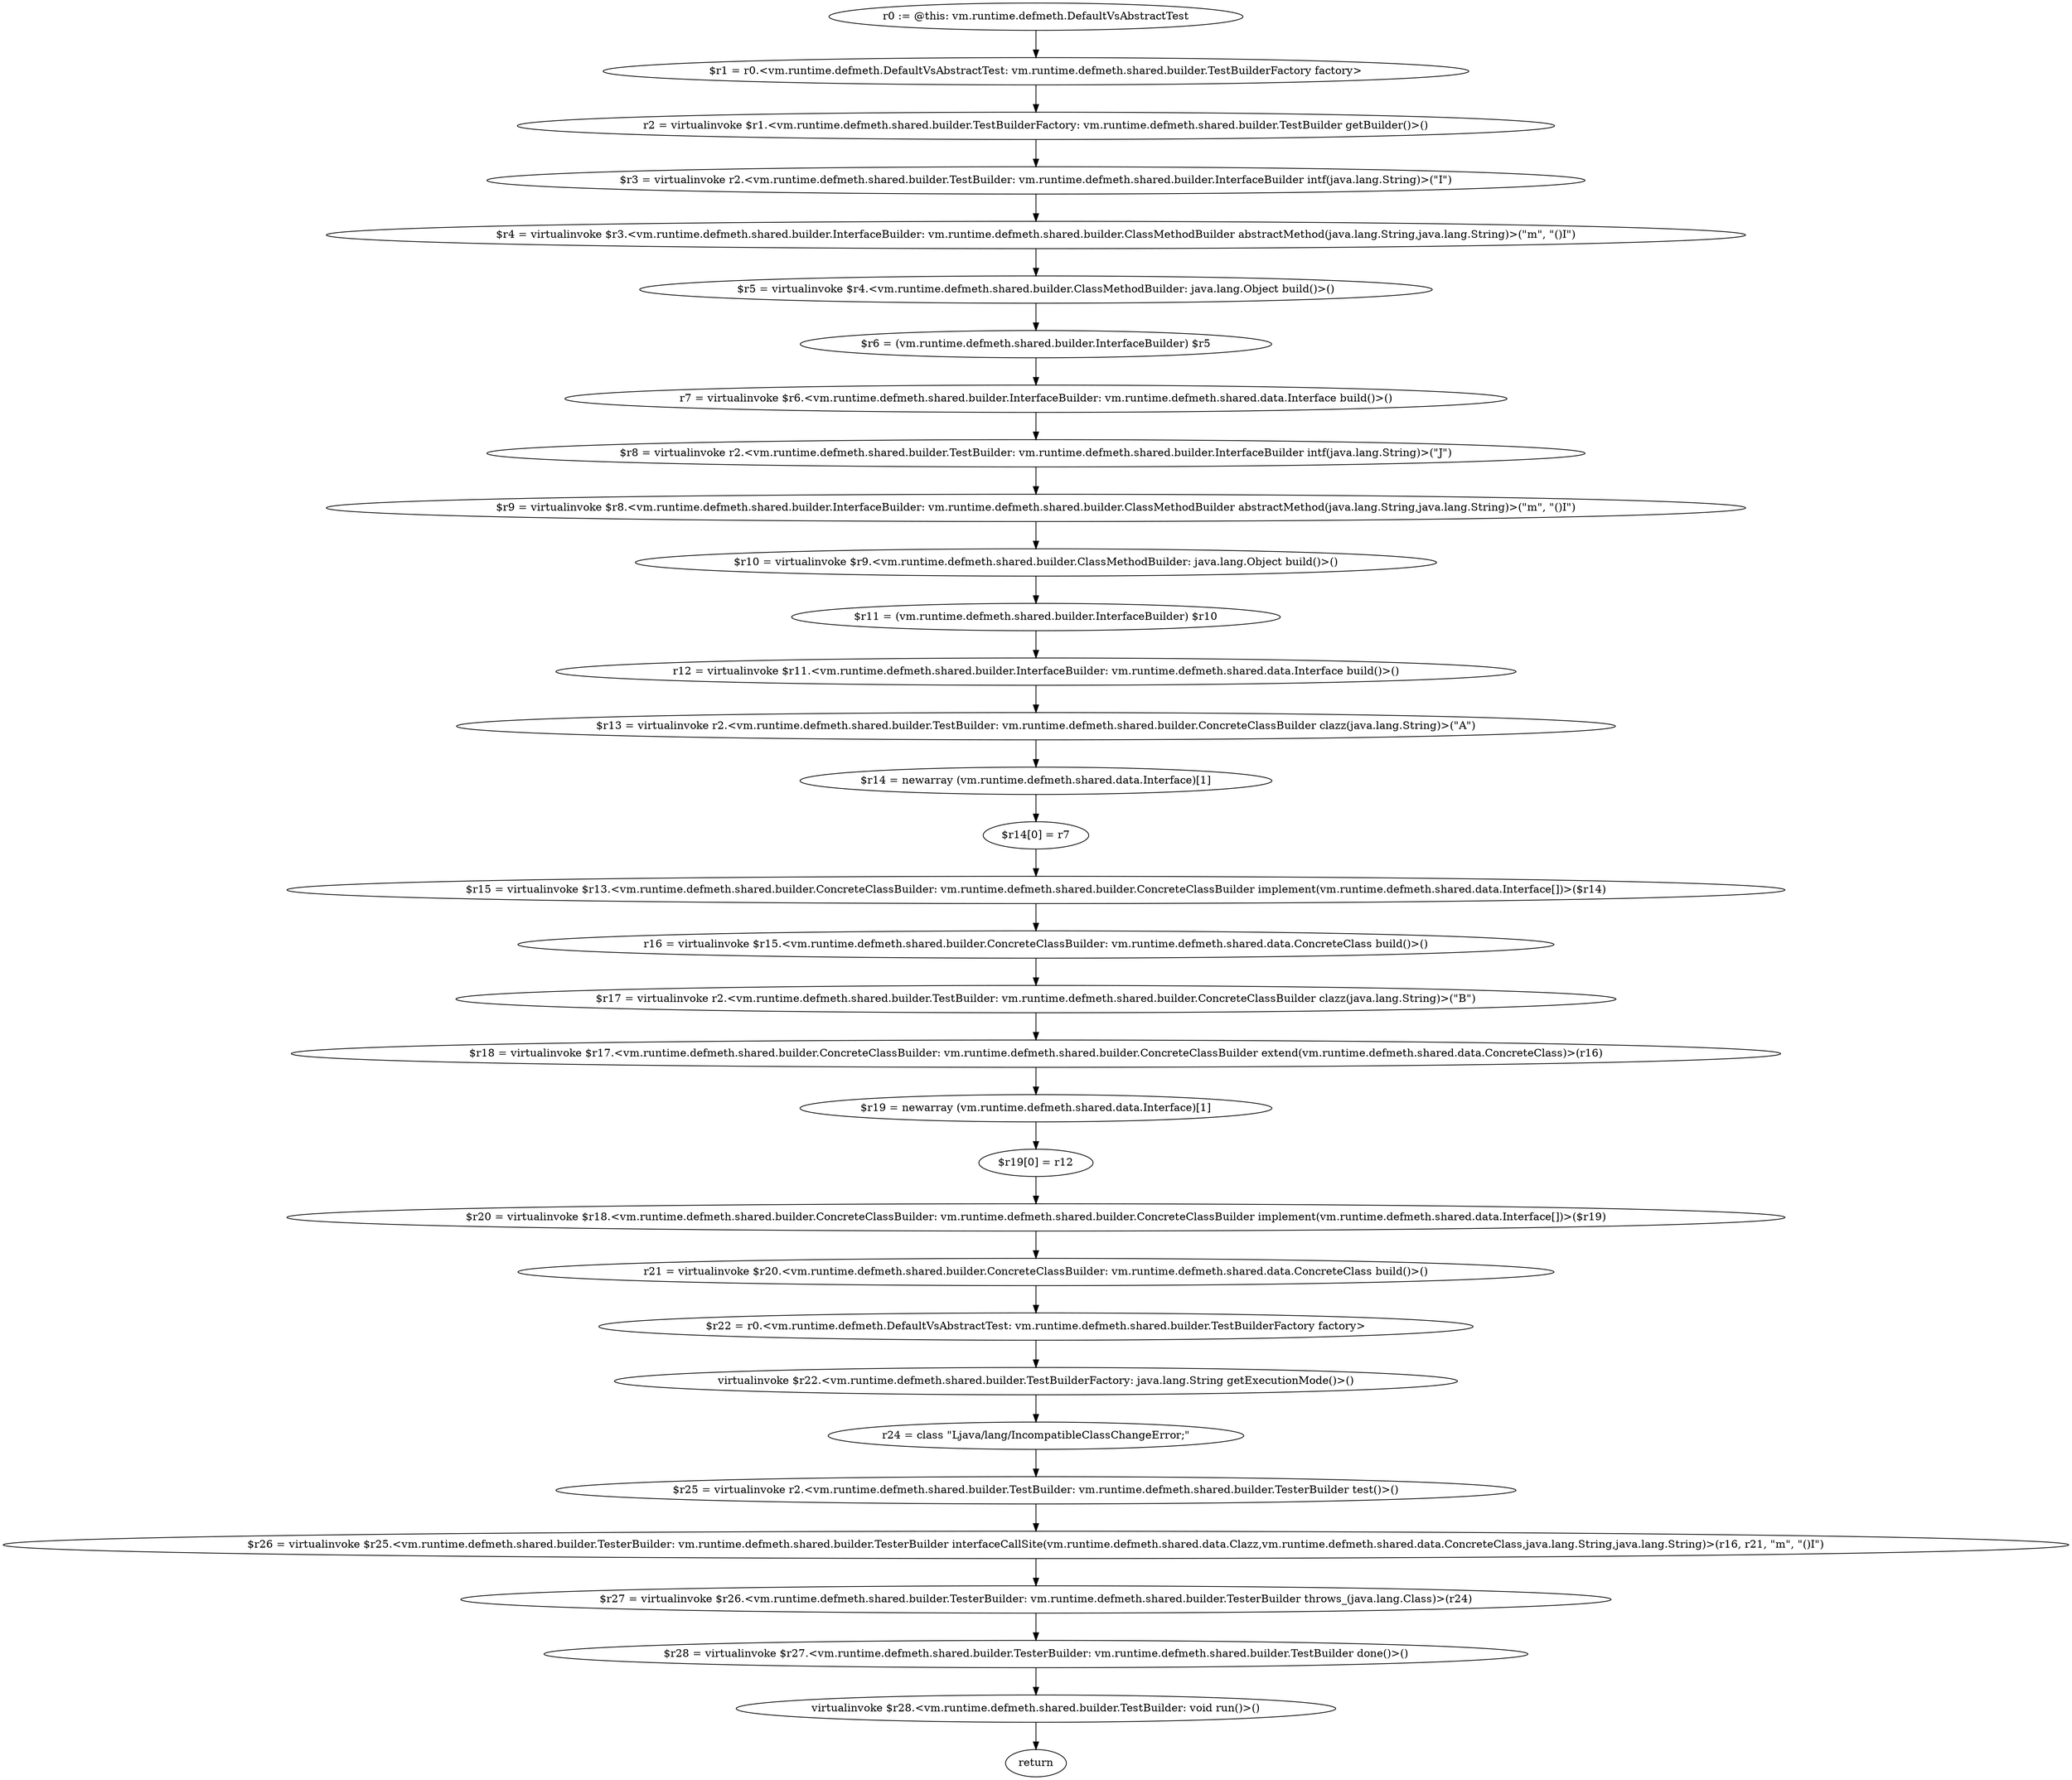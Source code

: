 digraph "unitGraph" {
    "r0 := @this: vm.runtime.defmeth.DefaultVsAbstractTest"
    "$r1 = r0.<vm.runtime.defmeth.DefaultVsAbstractTest: vm.runtime.defmeth.shared.builder.TestBuilderFactory factory>"
    "r2 = virtualinvoke $r1.<vm.runtime.defmeth.shared.builder.TestBuilderFactory: vm.runtime.defmeth.shared.builder.TestBuilder getBuilder()>()"
    "$r3 = virtualinvoke r2.<vm.runtime.defmeth.shared.builder.TestBuilder: vm.runtime.defmeth.shared.builder.InterfaceBuilder intf(java.lang.String)>(\"I\")"
    "$r4 = virtualinvoke $r3.<vm.runtime.defmeth.shared.builder.InterfaceBuilder: vm.runtime.defmeth.shared.builder.ClassMethodBuilder abstractMethod(java.lang.String,java.lang.String)>(\"m\", \"()I\")"
    "$r5 = virtualinvoke $r4.<vm.runtime.defmeth.shared.builder.ClassMethodBuilder: java.lang.Object build()>()"
    "$r6 = (vm.runtime.defmeth.shared.builder.InterfaceBuilder) $r5"
    "r7 = virtualinvoke $r6.<vm.runtime.defmeth.shared.builder.InterfaceBuilder: vm.runtime.defmeth.shared.data.Interface build()>()"
    "$r8 = virtualinvoke r2.<vm.runtime.defmeth.shared.builder.TestBuilder: vm.runtime.defmeth.shared.builder.InterfaceBuilder intf(java.lang.String)>(\"J\")"
    "$r9 = virtualinvoke $r8.<vm.runtime.defmeth.shared.builder.InterfaceBuilder: vm.runtime.defmeth.shared.builder.ClassMethodBuilder abstractMethod(java.lang.String,java.lang.String)>(\"m\", \"()I\")"
    "$r10 = virtualinvoke $r9.<vm.runtime.defmeth.shared.builder.ClassMethodBuilder: java.lang.Object build()>()"
    "$r11 = (vm.runtime.defmeth.shared.builder.InterfaceBuilder) $r10"
    "r12 = virtualinvoke $r11.<vm.runtime.defmeth.shared.builder.InterfaceBuilder: vm.runtime.defmeth.shared.data.Interface build()>()"
    "$r13 = virtualinvoke r2.<vm.runtime.defmeth.shared.builder.TestBuilder: vm.runtime.defmeth.shared.builder.ConcreteClassBuilder clazz(java.lang.String)>(\"A\")"
    "$r14 = newarray (vm.runtime.defmeth.shared.data.Interface)[1]"
    "$r14[0] = r7"
    "$r15 = virtualinvoke $r13.<vm.runtime.defmeth.shared.builder.ConcreteClassBuilder: vm.runtime.defmeth.shared.builder.ConcreteClassBuilder implement(vm.runtime.defmeth.shared.data.Interface[])>($r14)"
    "r16 = virtualinvoke $r15.<vm.runtime.defmeth.shared.builder.ConcreteClassBuilder: vm.runtime.defmeth.shared.data.ConcreteClass build()>()"
    "$r17 = virtualinvoke r2.<vm.runtime.defmeth.shared.builder.TestBuilder: vm.runtime.defmeth.shared.builder.ConcreteClassBuilder clazz(java.lang.String)>(\"B\")"
    "$r18 = virtualinvoke $r17.<vm.runtime.defmeth.shared.builder.ConcreteClassBuilder: vm.runtime.defmeth.shared.builder.ConcreteClassBuilder extend(vm.runtime.defmeth.shared.data.ConcreteClass)>(r16)"
    "$r19 = newarray (vm.runtime.defmeth.shared.data.Interface)[1]"
    "$r19[0] = r12"
    "$r20 = virtualinvoke $r18.<vm.runtime.defmeth.shared.builder.ConcreteClassBuilder: vm.runtime.defmeth.shared.builder.ConcreteClassBuilder implement(vm.runtime.defmeth.shared.data.Interface[])>($r19)"
    "r21 = virtualinvoke $r20.<vm.runtime.defmeth.shared.builder.ConcreteClassBuilder: vm.runtime.defmeth.shared.data.ConcreteClass build()>()"
    "$r22 = r0.<vm.runtime.defmeth.DefaultVsAbstractTest: vm.runtime.defmeth.shared.builder.TestBuilderFactory factory>"
    "virtualinvoke $r22.<vm.runtime.defmeth.shared.builder.TestBuilderFactory: java.lang.String getExecutionMode()>()"
    "r24 = class \"Ljava/lang/IncompatibleClassChangeError;\""
    "$r25 = virtualinvoke r2.<vm.runtime.defmeth.shared.builder.TestBuilder: vm.runtime.defmeth.shared.builder.TesterBuilder test()>()"
    "$r26 = virtualinvoke $r25.<vm.runtime.defmeth.shared.builder.TesterBuilder: vm.runtime.defmeth.shared.builder.TesterBuilder interfaceCallSite(vm.runtime.defmeth.shared.data.Clazz,vm.runtime.defmeth.shared.data.ConcreteClass,java.lang.String,java.lang.String)>(r16, r21, \"m\", \"()I\")"
    "$r27 = virtualinvoke $r26.<vm.runtime.defmeth.shared.builder.TesterBuilder: vm.runtime.defmeth.shared.builder.TesterBuilder throws_(java.lang.Class)>(r24)"
    "$r28 = virtualinvoke $r27.<vm.runtime.defmeth.shared.builder.TesterBuilder: vm.runtime.defmeth.shared.builder.TestBuilder done()>()"
    "virtualinvoke $r28.<vm.runtime.defmeth.shared.builder.TestBuilder: void run()>()"
    "return"
    "r0 := @this: vm.runtime.defmeth.DefaultVsAbstractTest"->"$r1 = r0.<vm.runtime.defmeth.DefaultVsAbstractTest: vm.runtime.defmeth.shared.builder.TestBuilderFactory factory>";
    "$r1 = r0.<vm.runtime.defmeth.DefaultVsAbstractTest: vm.runtime.defmeth.shared.builder.TestBuilderFactory factory>"->"r2 = virtualinvoke $r1.<vm.runtime.defmeth.shared.builder.TestBuilderFactory: vm.runtime.defmeth.shared.builder.TestBuilder getBuilder()>()";
    "r2 = virtualinvoke $r1.<vm.runtime.defmeth.shared.builder.TestBuilderFactory: vm.runtime.defmeth.shared.builder.TestBuilder getBuilder()>()"->"$r3 = virtualinvoke r2.<vm.runtime.defmeth.shared.builder.TestBuilder: vm.runtime.defmeth.shared.builder.InterfaceBuilder intf(java.lang.String)>(\"I\")";
    "$r3 = virtualinvoke r2.<vm.runtime.defmeth.shared.builder.TestBuilder: vm.runtime.defmeth.shared.builder.InterfaceBuilder intf(java.lang.String)>(\"I\")"->"$r4 = virtualinvoke $r3.<vm.runtime.defmeth.shared.builder.InterfaceBuilder: vm.runtime.defmeth.shared.builder.ClassMethodBuilder abstractMethod(java.lang.String,java.lang.String)>(\"m\", \"()I\")";
    "$r4 = virtualinvoke $r3.<vm.runtime.defmeth.shared.builder.InterfaceBuilder: vm.runtime.defmeth.shared.builder.ClassMethodBuilder abstractMethod(java.lang.String,java.lang.String)>(\"m\", \"()I\")"->"$r5 = virtualinvoke $r4.<vm.runtime.defmeth.shared.builder.ClassMethodBuilder: java.lang.Object build()>()";
    "$r5 = virtualinvoke $r4.<vm.runtime.defmeth.shared.builder.ClassMethodBuilder: java.lang.Object build()>()"->"$r6 = (vm.runtime.defmeth.shared.builder.InterfaceBuilder) $r5";
    "$r6 = (vm.runtime.defmeth.shared.builder.InterfaceBuilder) $r5"->"r7 = virtualinvoke $r6.<vm.runtime.defmeth.shared.builder.InterfaceBuilder: vm.runtime.defmeth.shared.data.Interface build()>()";
    "r7 = virtualinvoke $r6.<vm.runtime.defmeth.shared.builder.InterfaceBuilder: vm.runtime.defmeth.shared.data.Interface build()>()"->"$r8 = virtualinvoke r2.<vm.runtime.defmeth.shared.builder.TestBuilder: vm.runtime.defmeth.shared.builder.InterfaceBuilder intf(java.lang.String)>(\"J\")";
    "$r8 = virtualinvoke r2.<vm.runtime.defmeth.shared.builder.TestBuilder: vm.runtime.defmeth.shared.builder.InterfaceBuilder intf(java.lang.String)>(\"J\")"->"$r9 = virtualinvoke $r8.<vm.runtime.defmeth.shared.builder.InterfaceBuilder: vm.runtime.defmeth.shared.builder.ClassMethodBuilder abstractMethod(java.lang.String,java.lang.String)>(\"m\", \"()I\")";
    "$r9 = virtualinvoke $r8.<vm.runtime.defmeth.shared.builder.InterfaceBuilder: vm.runtime.defmeth.shared.builder.ClassMethodBuilder abstractMethod(java.lang.String,java.lang.String)>(\"m\", \"()I\")"->"$r10 = virtualinvoke $r9.<vm.runtime.defmeth.shared.builder.ClassMethodBuilder: java.lang.Object build()>()";
    "$r10 = virtualinvoke $r9.<vm.runtime.defmeth.shared.builder.ClassMethodBuilder: java.lang.Object build()>()"->"$r11 = (vm.runtime.defmeth.shared.builder.InterfaceBuilder) $r10";
    "$r11 = (vm.runtime.defmeth.shared.builder.InterfaceBuilder) $r10"->"r12 = virtualinvoke $r11.<vm.runtime.defmeth.shared.builder.InterfaceBuilder: vm.runtime.defmeth.shared.data.Interface build()>()";
    "r12 = virtualinvoke $r11.<vm.runtime.defmeth.shared.builder.InterfaceBuilder: vm.runtime.defmeth.shared.data.Interface build()>()"->"$r13 = virtualinvoke r2.<vm.runtime.defmeth.shared.builder.TestBuilder: vm.runtime.defmeth.shared.builder.ConcreteClassBuilder clazz(java.lang.String)>(\"A\")";
    "$r13 = virtualinvoke r2.<vm.runtime.defmeth.shared.builder.TestBuilder: vm.runtime.defmeth.shared.builder.ConcreteClassBuilder clazz(java.lang.String)>(\"A\")"->"$r14 = newarray (vm.runtime.defmeth.shared.data.Interface)[1]";
    "$r14 = newarray (vm.runtime.defmeth.shared.data.Interface)[1]"->"$r14[0] = r7";
    "$r14[0] = r7"->"$r15 = virtualinvoke $r13.<vm.runtime.defmeth.shared.builder.ConcreteClassBuilder: vm.runtime.defmeth.shared.builder.ConcreteClassBuilder implement(vm.runtime.defmeth.shared.data.Interface[])>($r14)";
    "$r15 = virtualinvoke $r13.<vm.runtime.defmeth.shared.builder.ConcreteClassBuilder: vm.runtime.defmeth.shared.builder.ConcreteClassBuilder implement(vm.runtime.defmeth.shared.data.Interface[])>($r14)"->"r16 = virtualinvoke $r15.<vm.runtime.defmeth.shared.builder.ConcreteClassBuilder: vm.runtime.defmeth.shared.data.ConcreteClass build()>()";
    "r16 = virtualinvoke $r15.<vm.runtime.defmeth.shared.builder.ConcreteClassBuilder: vm.runtime.defmeth.shared.data.ConcreteClass build()>()"->"$r17 = virtualinvoke r2.<vm.runtime.defmeth.shared.builder.TestBuilder: vm.runtime.defmeth.shared.builder.ConcreteClassBuilder clazz(java.lang.String)>(\"B\")";
    "$r17 = virtualinvoke r2.<vm.runtime.defmeth.shared.builder.TestBuilder: vm.runtime.defmeth.shared.builder.ConcreteClassBuilder clazz(java.lang.String)>(\"B\")"->"$r18 = virtualinvoke $r17.<vm.runtime.defmeth.shared.builder.ConcreteClassBuilder: vm.runtime.defmeth.shared.builder.ConcreteClassBuilder extend(vm.runtime.defmeth.shared.data.ConcreteClass)>(r16)";
    "$r18 = virtualinvoke $r17.<vm.runtime.defmeth.shared.builder.ConcreteClassBuilder: vm.runtime.defmeth.shared.builder.ConcreteClassBuilder extend(vm.runtime.defmeth.shared.data.ConcreteClass)>(r16)"->"$r19 = newarray (vm.runtime.defmeth.shared.data.Interface)[1]";
    "$r19 = newarray (vm.runtime.defmeth.shared.data.Interface)[1]"->"$r19[0] = r12";
    "$r19[0] = r12"->"$r20 = virtualinvoke $r18.<vm.runtime.defmeth.shared.builder.ConcreteClassBuilder: vm.runtime.defmeth.shared.builder.ConcreteClassBuilder implement(vm.runtime.defmeth.shared.data.Interface[])>($r19)";
    "$r20 = virtualinvoke $r18.<vm.runtime.defmeth.shared.builder.ConcreteClassBuilder: vm.runtime.defmeth.shared.builder.ConcreteClassBuilder implement(vm.runtime.defmeth.shared.data.Interface[])>($r19)"->"r21 = virtualinvoke $r20.<vm.runtime.defmeth.shared.builder.ConcreteClassBuilder: vm.runtime.defmeth.shared.data.ConcreteClass build()>()";
    "r21 = virtualinvoke $r20.<vm.runtime.defmeth.shared.builder.ConcreteClassBuilder: vm.runtime.defmeth.shared.data.ConcreteClass build()>()"->"$r22 = r0.<vm.runtime.defmeth.DefaultVsAbstractTest: vm.runtime.defmeth.shared.builder.TestBuilderFactory factory>";
    "$r22 = r0.<vm.runtime.defmeth.DefaultVsAbstractTest: vm.runtime.defmeth.shared.builder.TestBuilderFactory factory>"->"virtualinvoke $r22.<vm.runtime.defmeth.shared.builder.TestBuilderFactory: java.lang.String getExecutionMode()>()";
    "virtualinvoke $r22.<vm.runtime.defmeth.shared.builder.TestBuilderFactory: java.lang.String getExecutionMode()>()"->"r24 = class \"Ljava/lang/IncompatibleClassChangeError;\"";
    "r24 = class \"Ljava/lang/IncompatibleClassChangeError;\""->"$r25 = virtualinvoke r2.<vm.runtime.defmeth.shared.builder.TestBuilder: vm.runtime.defmeth.shared.builder.TesterBuilder test()>()";
    "$r25 = virtualinvoke r2.<vm.runtime.defmeth.shared.builder.TestBuilder: vm.runtime.defmeth.shared.builder.TesterBuilder test()>()"->"$r26 = virtualinvoke $r25.<vm.runtime.defmeth.shared.builder.TesterBuilder: vm.runtime.defmeth.shared.builder.TesterBuilder interfaceCallSite(vm.runtime.defmeth.shared.data.Clazz,vm.runtime.defmeth.shared.data.ConcreteClass,java.lang.String,java.lang.String)>(r16, r21, \"m\", \"()I\")";
    "$r26 = virtualinvoke $r25.<vm.runtime.defmeth.shared.builder.TesterBuilder: vm.runtime.defmeth.shared.builder.TesterBuilder interfaceCallSite(vm.runtime.defmeth.shared.data.Clazz,vm.runtime.defmeth.shared.data.ConcreteClass,java.lang.String,java.lang.String)>(r16, r21, \"m\", \"()I\")"->"$r27 = virtualinvoke $r26.<vm.runtime.defmeth.shared.builder.TesterBuilder: vm.runtime.defmeth.shared.builder.TesterBuilder throws_(java.lang.Class)>(r24)";
    "$r27 = virtualinvoke $r26.<vm.runtime.defmeth.shared.builder.TesterBuilder: vm.runtime.defmeth.shared.builder.TesterBuilder throws_(java.lang.Class)>(r24)"->"$r28 = virtualinvoke $r27.<vm.runtime.defmeth.shared.builder.TesterBuilder: vm.runtime.defmeth.shared.builder.TestBuilder done()>()";
    "$r28 = virtualinvoke $r27.<vm.runtime.defmeth.shared.builder.TesterBuilder: vm.runtime.defmeth.shared.builder.TestBuilder done()>()"->"virtualinvoke $r28.<vm.runtime.defmeth.shared.builder.TestBuilder: void run()>()";
    "virtualinvoke $r28.<vm.runtime.defmeth.shared.builder.TestBuilder: void run()>()"->"return";
}
